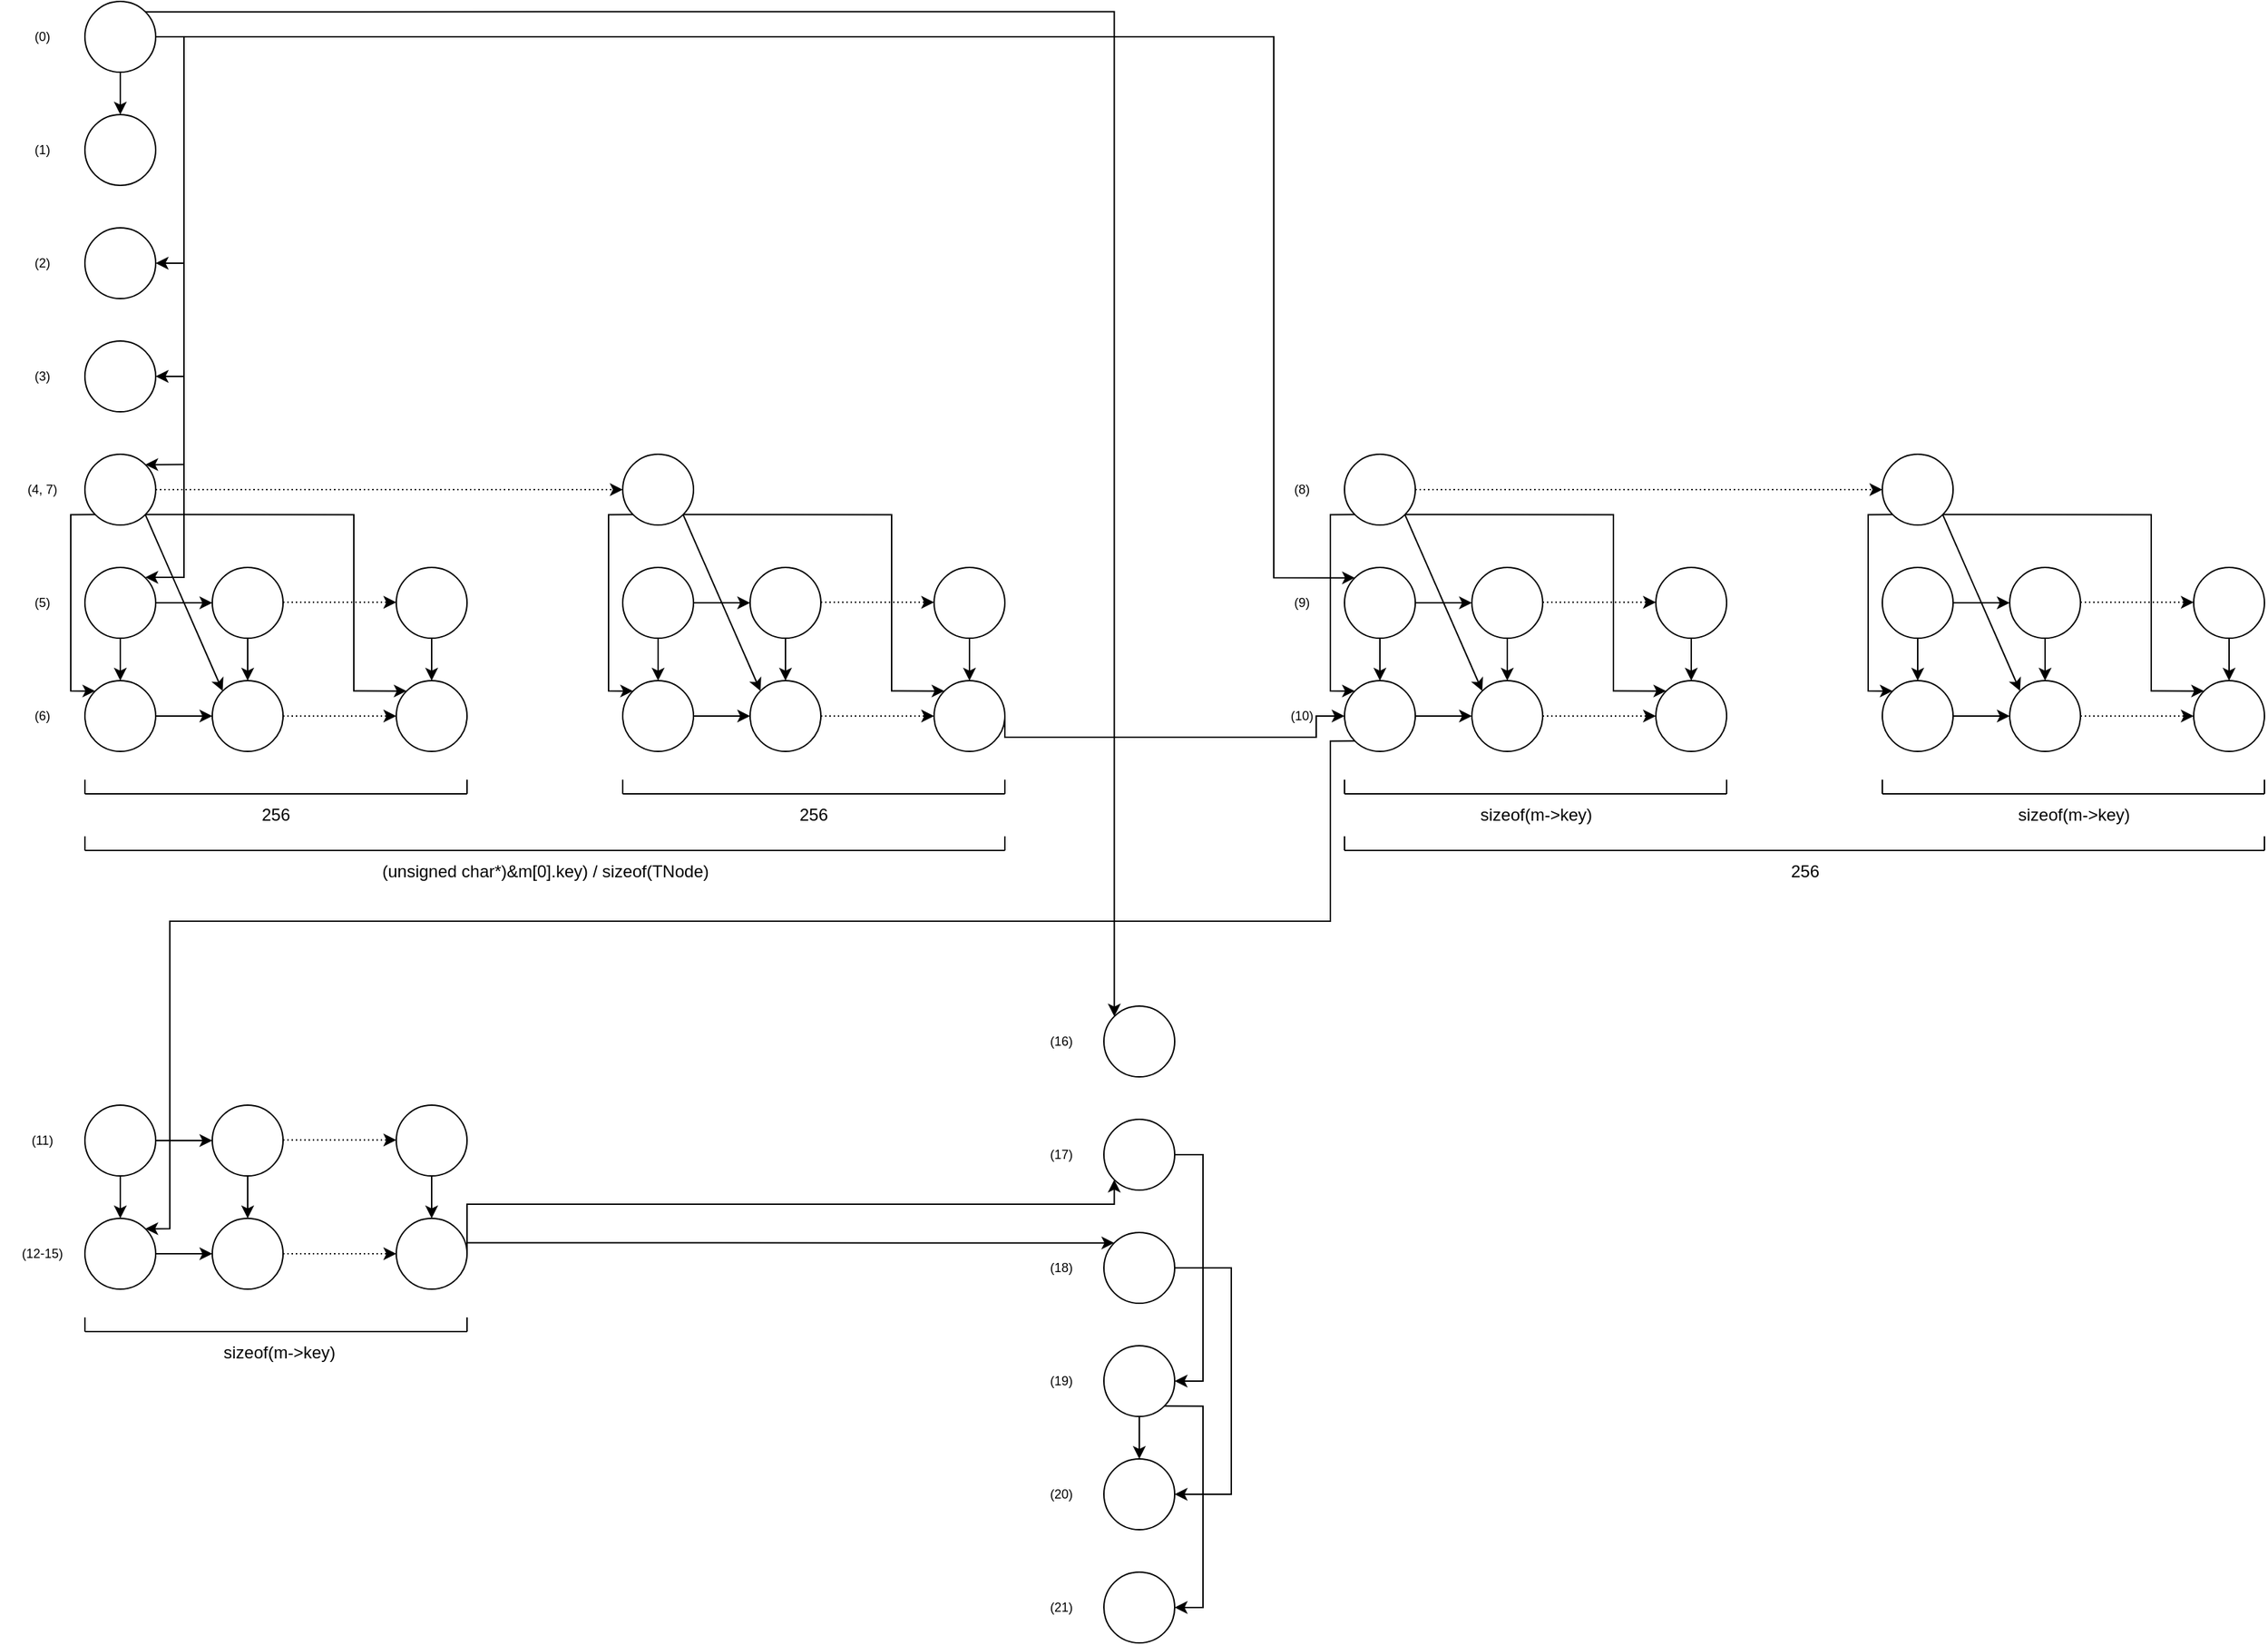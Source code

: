 <mxfile version="15.4.0" type="device"><diagram id="sURq20OMfc-YnosV0wpW" name="Page-1"><mxGraphModel dx="2805" dy="1223" grid="1" gridSize="10" guides="1" tooltips="1" connect="1" arrows="1" fold="1" page="1" pageScale="1" pageWidth="850" pageHeight="1100" math="0" shadow="0"><root><mxCell id="0"/><mxCell id="1" parent="0"/><mxCell id="gn05vBTfC9iLrm8tWsvV-15" value="" style="ellipse;whiteSpace=wrap;html=1;aspect=fixed;" parent="1" vertex="1"><mxGeometry x="-70" y="520" width="50" height="50" as="geometry"/></mxCell><mxCell id="TVw897Wef1c1NhlZAb9E-33" value="" style="ellipse;whiteSpace=wrap;html=1;aspect=fixed;" parent="1" vertex="1"><mxGeometry x="-70" y="600" width="50" height="50" as="geometry"/></mxCell><mxCell id="TVw897Wef1c1NhlZAb9E-34" value="" style="ellipse;whiteSpace=wrap;html=1;aspect=fixed;" parent="1" vertex="1"><mxGeometry x="-70" y="680" width="50" height="50" as="geometry"/></mxCell><mxCell id="fpMqnYqf18iJk4uBRD0P-23" style="edgeStyle=orthogonalEdgeStyle;rounded=0;orthogonalLoop=1;jettySize=auto;html=1;exitX=0;exitY=1;exitDx=0;exitDy=0;entryX=0;entryY=0;entryDx=0;entryDy=0;" edge="1" parent="1" source="TVw897Wef1c1NhlZAb9E-35" target="TVw897Wef1c1NhlZAb9E-44"><mxGeometry relative="1" as="geometry"><Array as="points"><mxPoint x="-80" y="803"/><mxPoint x="-80" y="927"/></Array></mxGeometry></mxCell><mxCell id="fpMqnYqf18iJk4uBRD0P-24" style="rounded=0;orthogonalLoop=1;jettySize=auto;html=1;exitX=1;exitY=1;exitDx=0;exitDy=0;entryX=0;entryY=0;entryDx=0;entryDy=0;" edge="1" parent="1" source="TVw897Wef1c1NhlZAb9E-35" target="fpMqnYqf18iJk4uBRD0P-11"><mxGeometry relative="1" as="geometry"/></mxCell><mxCell id="fpMqnYqf18iJk4uBRD0P-25" style="edgeStyle=orthogonalEdgeStyle;rounded=0;orthogonalLoop=1;jettySize=auto;html=1;exitX=1;exitY=1;exitDx=0;exitDy=0;entryX=0;entryY=0;entryDx=0;entryDy=0;" edge="1" parent="1" source="TVw897Wef1c1NhlZAb9E-35" target="fpMqnYqf18iJk4uBRD0P-13"><mxGeometry relative="1" as="geometry"><Array as="points"><mxPoint x="120" y="803"/><mxPoint x="120" y="927"/></Array></mxGeometry></mxCell><mxCell id="fpMqnYqf18iJk4uBRD0P-46" style="edgeStyle=orthogonalEdgeStyle;rounded=0;orthogonalLoop=1;jettySize=auto;html=1;exitX=1;exitY=0.5;exitDx=0;exitDy=0;entryX=0;entryY=0.5;entryDx=0;entryDy=0;dashed=1;dashPattern=1 2;strokeColor=default;" edge="1" parent="1" source="TVw897Wef1c1NhlZAb9E-35" target="fpMqnYqf18iJk4uBRD0P-29"><mxGeometry relative="1" as="geometry"/></mxCell><mxCell id="TVw897Wef1c1NhlZAb9E-35" value="" style="ellipse;whiteSpace=wrap;html=1;aspect=fixed;" parent="1" vertex="1"><mxGeometry x="-70" y="760" width="50" height="50" as="geometry"/></mxCell><mxCell id="fpMqnYqf18iJk4uBRD0P-14" style="edgeStyle=orthogonalEdgeStyle;rounded=0;orthogonalLoop=1;jettySize=auto;html=1;exitX=0.5;exitY=1;exitDx=0;exitDy=0;entryX=0.5;entryY=0;entryDx=0;entryDy=0;" edge="1" parent="1" source="TVw897Wef1c1NhlZAb9E-42" target="TVw897Wef1c1NhlZAb9E-44"><mxGeometry relative="1" as="geometry"/></mxCell><mxCell id="fpMqnYqf18iJk4uBRD0P-15" style="edgeStyle=orthogonalEdgeStyle;rounded=0;orthogonalLoop=1;jettySize=auto;html=1;exitX=1;exitY=0.5;exitDx=0;exitDy=0;entryX=0;entryY=0.5;entryDx=0;entryDy=0;" edge="1" parent="1" source="TVw897Wef1c1NhlZAb9E-42" target="fpMqnYqf18iJk4uBRD0P-10"><mxGeometry relative="1" as="geometry"/></mxCell><mxCell id="TVw897Wef1c1NhlZAb9E-42" value="" style="ellipse;whiteSpace=wrap;html=1;aspect=fixed;" parent="1" vertex="1"><mxGeometry x="-70" y="840" width="50" height="50" as="geometry"/></mxCell><mxCell id="fpMqnYqf18iJk4uBRD0P-17" style="edgeStyle=orthogonalEdgeStyle;rounded=0;orthogonalLoop=1;jettySize=auto;html=1;exitX=1;exitY=0.5;exitDx=0;exitDy=0;entryX=0;entryY=0.5;entryDx=0;entryDy=0;" edge="1" parent="1" source="TVw897Wef1c1NhlZAb9E-44" target="fpMqnYqf18iJk4uBRD0P-11"><mxGeometry relative="1" as="geometry"/></mxCell><mxCell id="TVw897Wef1c1NhlZAb9E-44" value="" style="ellipse;whiteSpace=wrap;html=1;aspect=fixed;" parent="1" vertex="1"><mxGeometry x="-70" y="920" width="50" height="50" as="geometry"/></mxCell><mxCell id="TVw897Wef1c1NhlZAb9E-98" value="(1)" style="text;html=1;strokeColor=none;fillColor=none;align=center;verticalAlign=middle;whiteSpace=wrap;rounded=0;fontSize=9;" parent="1" vertex="1"><mxGeometry x="-130" y="530" width="60" height="30" as="geometry"/></mxCell><mxCell id="TVw897Wef1c1NhlZAb9E-99" value="(2)" style="text;html=1;strokeColor=none;fillColor=none;align=center;verticalAlign=middle;whiteSpace=wrap;rounded=0;fontSize=9;" parent="1" vertex="1"><mxGeometry x="-130" y="610" width="60" height="30" as="geometry"/></mxCell><mxCell id="TVw897Wef1c1NhlZAb9E-100" value="(3)" style="text;html=1;strokeColor=none;fillColor=none;align=center;verticalAlign=middle;whiteSpace=wrap;rounded=0;fontSize=9;" parent="1" vertex="1"><mxGeometry x="-130" y="690" width="60" height="30" as="geometry"/></mxCell><mxCell id="TVw897Wef1c1NhlZAb9E-101" value="(4, 7)" style="text;html=1;strokeColor=none;fillColor=none;align=center;verticalAlign=middle;whiteSpace=wrap;rounded=0;fontSize=9;" parent="1" vertex="1"><mxGeometry x="-130" y="770" width="60" height="30" as="geometry"/></mxCell><mxCell id="TVw897Wef1c1NhlZAb9E-102" value="(5)" style="text;html=1;strokeColor=none;fillColor=none;align=center;verticalAlign=middle;whiteSpace=wrap;rounded=0;fontSize=9;" parent="1" vertex="1"><mxGeometry x="-130" y="850" width="60" height="30" as="geometry"/></mxCell><mxCell id="TVw897Wef1c1NhlZAb9E-103" value="(6)" style="text;html=1;strokeColor=none;fillColor=none;align=center;verticalAlign=middle;whiteSpace=wrap;rounded=0;fontSize=9;" parent="1" vertex="1"><mxGeometry x="-130" y="930" width="60" height="30" as="geometry"/></mxCell><mxCell id="fpMqnYqf18iJk4uBRD0P-4" style="edgeStyle=orthogonalEdgeStyle;rounded=0;orthogonalLoop=1;jettySize=auto;html=1;exitX=0.5;exitY=1;exitDx=0;exitDy=0;entryX=0.5;entryY=0;entryDx=0;entryDy=0;" edge="1" parent="1" source="fpMqnYqf18iJk4uBRD0P-2" target="gn05vBTfC9iLrm8tWsvV-15"><mxGeometry relative="1" as="geometry"/></mxCell><mxCell id="fpMqnYqf18iJk4uBRD0P-5" style="edgeStyle=orthogonalEdgeStyle;rounded=0;orthogonalLoop=1;jettySize=auto;html=1;exitX=1;exitY=0.5;exitDx=0;exitDy=0;entryX=1;entryY=0.5;entryDx=0;entryDy=0;" edge="1" parent="1" source="fpMqnYqf18iJk4uBRD0P-2" target="TVw897Wef1c1NhlZAb9E-33"><mxGeometry relative="1" as="geometry"/></mxCell><mxCell id="fpMqnYqf18iJk4uBRD0P-6" style="edgeStyle=orthogonalEdgeStyle;rounded=0;orthogonalLoop=1;jettySize=auto;html=1;exitX=1;exitY=0.5;exitDx=0;exitDy=0;entryX=1;entryY=0.5;entryDx=0;entryDy=0;" edge="1" parent="1" source="fpMqnYqf18iJk4uBRD0P-2" target="TVw897Wef1c1NhlZAb9E-34"><mxGeometry relative="1" as="geometry"/></mxCell><mxCell id="fpMqnYqf18iJk4uBRD0P-7" style="edgeStyle=orthogonalEdgeStyle;rounded=0;orthogonalLoop=1;jettySize=auto;html=1;exitX=1;exitY=0.5;exitDx=0;exitDy=0;entryX=1;entryY=0;entryDx=0;entryDy=0;" edge="1" parent="1" source="fpMqnYqf18iJk4uBRD0P-2" target="TVw897Wef1c1NhlZAb9E-35"><mxGeometry relative="1" as="geometry"><Array as="points"><mxPoint y="465"/><mxPoint y="767"/></Array></mxGeometry></mxCell><mxCell id="fpMqnYqf18iJk4uBRD0P-47" style="edgeStyle=orthogonalEdgeStyle;rounded=0;orthogonalLoop=1;jettySize=auto;html=1;exitX=1;exitY=0.5;exitDx=0;exitDy=0;entryX=1;entryY=0;entryDx=0;entryDy=0;" edge="1" parent="1" source="fpMqnYqf18iJk4uBRD0P-2" target="TVw897Wef1c1NhlZAb9E-42"><mxGeometry relative="1" as="geometry"><Array as="points"><mxPoint y="465"/><mxPoint y="847"/><mxPoint x="-27" y="847"/></Array></mxGeometry></mxCell><mxCell id="fpMqnYqf18iJk4uBRD0P-117" style="edgeStyle=orthogonalEdgeStyle;rounded=0;orthogonalLoop=1;jettySize=auto;html=1;exitX=1;exitY=0.5;exitDx=0;exitDy=0;strokeColor=default;entryX=0;entryY=0;entryDx=0;entryDy=0;" edge="1" parent="1" source="fpMqnYqf18iJk4uBRD0P-2" target="fpMqnYqf18iJk4uBRD0P-71"><mxGeometry relative="1" as="geometry"><mxPoint x="770" y="840" as="targetPoint"/><Array as="points"><mxPoint x="770" y="465"/><mxPoint x="770" y="847"/></Array></mxGeometry></mxCell><mxCell id="fpMqnYqf18iJk4uBRD0P-166" style="edgeStyle=orthogonalEdgeStyle;rounded=0;orthogonalLoop=1;jettySize=auto;html=1;exitX=0;exitY=0;exitDx=0;exitDy=0;entryX=0;entryY=0;entryDx=0;entryDy=0;strokeColor=default;" edge="1" parent="1" source="fpMqnYqf18iJk4uBRD0P-2" target="fpMqnYqf18iJk4uBRD0P-159"><mxGeometry relative="1" as="geometry"/></mxCell><mxCell id="fpMqnYqf18iJk4uBRD0P-2" value="" style="ellipse;whiteSpace=wrap;html=1;aspect=fixed;" vertex="1" parent="1"><mxGeometry x="-70" y="440" width="50" height="50" as="geometry"/></mxCell><mxCell id="fpMqnYqf18iJk4uBRD0P-3" value="(0)" style="text;html=1;strokeColor=none;fillColor=none;align=center;verticalAlign=middle;whiteSpace=wrap;rounded=0;fontSize=9;" vertex="1" parent="1"><mxGeometry x="-130" y="450" width="60" height="30" as="geometry"/></mxCell><mxCell id="fpMqnYqf18iJk4uBRD0P-9" value="" style="group" vertex="1" connectable="0" parent="1"><mxGeometry x="-70" y="990" width="270" height="10" as="geometry"/></mxCell><mxCell id="TVw897Wef1c1NhlZAb9E-82" value="" style="endArrow=none;html=1;rounded=0;fontSize=9;" parent="fpMqnYqf18iJk4uBRD0P-9" edge="1"><mxGeometry width="46.552" height="50" as="geometry"><mxPoint y="10" as="sourcePoint"/><mxPoint x="270" y="10" as="targetPoint"/></mxGeometry></mxCell><mxCell id="TVw897Wef1c1NhlZAb9E-84" value="" style="endArrow=none;html=1;rounded=0;fontSize=9;" parent="fpMqnYqf18iJk4uBRD0P-9" edge="1"><mxGeometry width="46.552" height="50" as="geometry"><mxPoint y="10" as="sourcePoint"/><mxPoint as="targetPoint"/></mxGeometry></mxCell><mxCell id="fpMqnYqf18iJk4uBRD0P-8" value="" style="endArrow=none;html=1;rounded=0;fontSize=9;" edge="1" parent="fpMqnYqf18iJk4uBRD0P-9"><mxGeometry x="270" width="46.552" height="50" as="geometry"><mxPoint x="270" y="10" as="sourcePoint"/><mxPoint x="270" as="targetPoint"/></mxGeometry></mxCell><mxCell id="fpMqnYqf18iJk4uBRD0P-16" style="edgeStyle=orthogonalEdgeStyle;rounded=0;orthogonalLoop=1;jettySize=auto;html=1;exitX=0.5;exitY=1;exitDx=0;exitDy=0;entryX=0.5;entryY=0;entryDx=0;entryDy=0;" edge="1" parent="1" source="fpMqnYqf18iJk4uBRD0P-10" target="fpMqnYqf18iJk4uBRD0P-11"><mxGeometry relative="1" as="geometry"/></mxCell><mxCell id="fpMqnYqf18iJk4uBRD0P-10" value="" style="ellipse;whiteSpace=wrap;html=1;aspect=fixed;" vertex="1" parent="1"><mxGeometry x="20" y="840" width="50" height="50" as="geometry"/></mxCell><mxCell id="fpMqnYqf18iJk4uBRD0P-18" style="edgeStyle=orthogonalEdgeStyle;rounded=0;orthogonalLoop=1;jettySize=auto;html=1;exitX=1;exitY=0.5;exitDx=0;exitDy=0;entryX=0;entryY=0.5;entryDx=0;entryDy=0;dashed=1;dashPattern=1 2;" edge="1" parent="1" source="fpMqnYqf18iJk4uBRD0P-11" target="fpMqnYqf18iJk4uBRD0P-13"><mxGeometry relative="1" as="geometry"><mxPoint x="130" y="945" as="targetPoint"/></mxGeometry></mxCell><mxCell id="fpMqnYqf18iJk4uBRD0P-11" value="" style="ellipse;whiteSpace=wrap;html=1;aspect=fixed;" vertex="1" parent="1"><mxGeometry x="20" y="920" width="50" height="50" as="geometry"/></mxCell><mxCell id="fpMqnYqf18iJk4uBRD0P-22" style="edgeStyle=orthogonalEdgeStyle;rounded=0;orthogonalLoop=1;jettySize=auto;html=1;exitX=0.5;exitY=1;exitDx=0;exitDy=0;entryX=0.5;entryY=0;entryDx=0;entryDy=0;" edge="1" parent="1" source="fpMqnYqf18iJk4uBRD0P-12" target="fpMqnYqf18iJk4uBRD0P-13"><mxGeometry relative="1" as="geometry"/></mxCell><mxCell id="fpMqnYqf18iJk4uBRD0P-12" value="" style="ellipse;whiteSpace=wrap;html=1;aspect=fixed;" vertex="1" parent="1"><mxGeometry x="150" y="840" width="50" height="50" as="geometry"/></mxCell><mxCell id="fpMqnYqf18iJk4uBRD0P-13" value="" style="ellipse;whiteSpace=wrap;html=1;aspect=fixed;" vertex="1" parent="1"><mxGeometry x="150" y="920" width="50" height="50" as="geometry"/></mxCell><mxCell id="fpMqnYqf18iJk4uBRD0P-21" style="edgeStyle=orthogonalEdgeStyle;rounded=0;orthogonalLoop=1;jettySize=auto;html=1;exitX=1;exitY=0.5;exitDx=0;exitDy=0;entryX=0;entryY=0.5;entryDx=0;entryDy=0;dashed=1;dashPattern=1 2;" edge="1" parent="1"><mxGeometry relative="1" as="geometry"><mxPoint x="150" y="864.66" as="targetPoint"/><mxPoint x="70" y="864.66" as="sourcePoint"/></mxGeometry></mxCell><mxCell id="fpMqnYqf18iJk4uBRD0P-26" style="edgeStyle=orthogonalEdgeStyle;rounded=0;orthogonalLoop=1;jettySize=auto;html=1;exitX=0;exitY=1;exitDx=0;exitDy=0;entryX=0;entryY=0;entryDx=0;entryDy=0;" edge="1" parent="1" source="fpMqnYqf18iJk4uBRD0P-29" target="fpMqnYqf18iJk4uBRD0P-34"><mxGeometry relative="1" as="geometry"><Array as="points"><mxPoint x="300" y="803"/><mxPoint x="300" y="927"/></Array></mxGeometry></mxCell><mxCell id="fpMqnYqf18iJk4uBRD0P-27" style="rounded=0;orthogonalLoop=1;jettySize=auto;html=1;exitX=1;exitY=1;exitDx=0;exitDy=0;entryX=0;entryY=0;entryDx=0;entryDy=0;" edge="1" parent="1" source="fpMqnYqf18iJk4uBRD0P-29" target="fpMqnYqf18iJk4uBRD0P-41"><mxGeometry relative="1" as="geometry"/></mxCell><mxCell id="fpMqnYqf18iJk4uBRD0P-28" style="edgeStyle=orthogonalEdgeStyle;rounded=0;orthogonalLoop=1;jettySize=auto;html=1;exitX=1;exitY=1;exitDx=0;exitDy=0;entryX=0;entryY=0;entryDx=0;entryDy=0;" edge="1" parent="1" source="fpMqnYqf18iJk4uBRD0P-29" target="fpMqnYqf18iJk4uBRD0P-44"><mxGeometry relative="1" as="geometry"><Array as="points"><mxPoint x="500" y="803"/><mxPoint x="500" y="927"/></Array></mxGeometry></mxCell><mxCell id="fpMqnYqf18iJk4uBRD0P-29" value="" style="ellipse;whiteSpace=wrap;html=1;aspect=fixed;" vertex="1" parent="1"><mxGeometry x="310" y="760" width="50" height="50" as="geometry"/></mxCell><mxCell id="fpMqnYqf18iJk4uBRD0P-30" style="edgeStyle=orthogonalEdgeStyle;rounded=0;orthogonalLoop=1;jettySize=auto;html=1;exitX=0.5;exitY=1;exitDx=0;exitDy=0;entryX=0.5;entryY=0;entryDx=0;entryDy=0;" edge="1" parent="1" source="fpMqnYqf18iJk4uBRD0P-32" target="fpMqnYqf18iJk4uBRD0P-34"><mxGeometry relative="1" as="geometry"/></mxCell><mxCell id="fpMqnYqf18iJk4uBRD0P-31" style="edgeStyle=orthogonalEdgeStyle;rounded=0;orthogonalLoop=1;jettySize=auto;html=1;exitX=1;exitY=0.5;exitDx=0;exitDy=0;entryX=0;entryY=0.5;entryDx=0;entryDy=0;" edge="1" parent="1" source="fpMqnYqf18iJk4uBRD0P-32" target="fpMqnYqf18iJk4uBRD0P-39"><mxGeometry relative="1" as="geometry"/></mxCell><mxCell id="fpMqnYqf18iJk4uBRD0P-32" value="" style="ellipse;whiteSpace=wrap;html=1;aspect=fixed;" vertex="1" parent="1"><mxGeometry x="310" y="840" width="50" height="50" as="geometry"/></mxCell><mxCell id="fpMqnYqf18iJk4uBRD0P-33" style="edgeStyle=orthogonalEdgeStyle;rounded=0;orthogonalLoop=1;jettySize=auto;html=1;exitX=1;exitY=0.5;exitDx=0;exitDy=0;entryX=0;entryY=0.5;entryDx=0;entryDy=0;" edge="1" parent="1" source="fpMqnYqf18iJk4uBRD0P-34" target="fpMqnYqf18iJk4uBRD0P-41"><mxGeometry relative="1" as="geometry"/></mxCell><mxCell id="fpMqnYqf18iJk4uBRD0P-34" value="" style="ellipse;whiteSpace=wrap;html=1;aspect=fixed;" vertex="1" parent="1"><mxGeometry x="310" y="920" width="50" height="50" as="geometry"/></mxCell><mxCell id="fpMqnYqf18iJk4uBRD0P-38" style="edgeStyle=orthogonalEdgeStyle;rounded=0;orthogonalLoop=1;jettySize=auto;html=1;exitX=0.5;exitY=1;exitDx=0;exitDy=0;entryX=0.5;entryY=0;entryDx=0;entryDy=0;" edge="1" parent="1" source="fpMqnYqf18iJk4uBRD0P-39" target="fpMqnYqf18iJk4uBRD0P-41"><mxGeometry relative="1" as="geometry"/></mxCell><mxCell id="fpMqnYqf18iJk4uBRD0P-39" value="" style="ellipse;whiteSpace=wrap;html=1;aspect=fixed;" vertex="1" parent="1"><mxGeometry x="400" y="840" width="50" height="50" as="geometry"/></mxCell><mxCell id="fpMqnYqf18iJk4uBRD0P-40" style="edgeStyle=orthogonalEdgeStyle;rounded=0;orthogonalLoop=1;jettySize=auto;html=1;exitX=1;exitY=0.5;exitDx=0;exitDy=0;entryX=0;entryY=0.5;entryDx=0;entryDy=0;dashed=1;dashPattern=1 2;" edge="1" parent="1" source="fpMqnYqf18iJk4uBRD0P-41" target="fpMqnYqf18iJk4uBRD0P-44"><mxGeometry relative="1" as="geometry"><mxPoint x="510" y="945" as="targetPoint"/></mxGeometry></mxCell><mxCell id="fpMqnYqf18iJk4uBRD0P-41" value="" style="ellipse;whiteSpace=wrap;html=1;aspect=fixed;" vertex="1" parent="1"><mxGeometry x="400" y="920" width="50" height="50" as="geometry"/></mxCell><mxCell id="fpMqnYqf18iJk4uBRD0P-42" style="edgeStyle=orthogonalEdgeStyle;rounded=0;orthogonalLoop=1;jettySize=auto;html=1;exitX=0.5;exitY=1;exitDx=0;exitDy=0;entryX=0.5;entryY=0;entryDx=0;entryDy=0;" edge="1" parent="1" source="fpMqnYqf18iJk4uBRD0P-43" target="fpMqnYqf18iJk4uBRD0P-44"><mxGeometry relative="1" as="geometry"/></mxCell><mxCell id="fpMqnYqf18iJk4uBRD0P-43" value="" style="ellipse;whiteSpace=wrap;html=1;aspect=fixed;" vertex="1" parent="1"><mxGeometry x="530" y="840" width="50" height="50" as="geometry"/></mxCell><mxCell id="fpMqnYqf18iJk4uBRD0P-161" style="edgeStyle=orthogonalEdgeStyle;rounded=0;orthogonalLoop=1;jettySize=auto;html=1;exitX=1;exitY=0.5;exitDx=0;exitDy=0;strokeColor=default;entryX=0;entryY=0.5;entryDx=0;entryDy=0;" edge="1" parent="1" source="fpMqnYqf18iJk4uBRD0P-44" target="fpMqnYqf18iJk4uBRD0P-73"><mxGeometry relative="1" as="geometry"><mxPoint x="790" y="1020" as="targetPoint"/><Array as="points"><mxPoint x="580" y="960"/><mxPoint x="800" y="960"/><mxPoint x="800" y="945"/></Array></mxGeometry></mxCell><mxCell id="fpMqnYqf18iJk4uBRD0P-44" value="" style="ellipse;whiteSpace=wrap;html=1;aspect=fixed;" vertex="1" parent="1"><mxGeometry x="530" y="920" width="50" height="50" as="geometry"/></mxCell><mxCell id="fpMqnYqf18iJk4uBRD0P-45" style="edgeStyle=orthogonalEdgeStyle;rounded=0;orthogonalLoop=1;jettySize=auto;html=1;exitX=1;exitY=0.5;exitDx=0;exitDy=0;entryX=0;entryY=0.5;entryDx=0;entryDy=0;dashed=1;dashPattern=1 2;" edge="1" parent="1"><mxGeometry relative="1" as="geometry"><mxPoint x="530" y="864.66" as="targetPoint"/><mxPoint x="450" y="864.66" as="sourcePoint"/></mxGeometry></mxCell><mxCell id="fpMqnYqf18iJk4uBRD0P-48" value="256" style="text;html=1;strokeColor=none;fillColor=none;align=center;verticalAlign=middle;whiteSpace=wrap;rounded=0;" vertex="1" parent="1"><mxGeometry x="35" y="1000" width="60" height="30" as="geometry"/></mxCell><mxCell id="fpMqnYqf18iJk4uBRD0P-49" value="" style="group" vertex="1" connectable="0" parent="1"><mxGeometry x="310" y="990" width="270" height="10" as="geometry"/></mxCell><mxCell id="fpMqnYqf18iJk4uBRD0P-50" value="" style="endArrow=none;html=1;rounded=0;fontSize=9;" edge="1" parent="fpMqnYqf18iJk4uBRD0P-49"><mxGeometry width="46.552" height="50" as="geometry"><mxPoint y="10" as="sourcePoint"/><mxPoint x="270" y="10" as="targetPoint"/></mxGeometry></mxCell><mxCell id="fpMqnYqf18iJk4uBRD0P-51" value="" style="endArrow=none;html=1;rounded=0;fontSize=9;" edge="1" parent="fpMqnYqf18iJk4uBRD0P-49"><mxGeometry width="46.552" height="50" as="geometry"><mxPoint y="10" as="sourcePoint"/><mxPoint as="targetPoint"/></mxGeometry></mxCell><mxCell id="fpMqnYqf18iJk4uBRD0P-52" value="" style="endArrow=none;html=1;rounded=0;fontSize=9;" edge="1" parent="fpMqnYqf18iJk4uBRD0P-49"><mxGeometry x="270" width="46.552" height="50" as="geometry"><mxPoint x="270" y="10" as="sourcePoint"/><mxPoint x="270" as="targetPoint"/></mxGeometry></mxCell><mxCell id="fpMqnYqf18iJk4uBRD0P-53" value="256" style="text;html=1;strokeColor=none;fillColor=none;align=center;verticalAlign=middle;whiteSpace=wrap;rounded=0;" vertex="1" parent="1"><mxGeometry x="415" y="1000" width="60" height="30" as="geometry"/></mxCell><mxCell id="fpMqnYqf18iJk4uBRD0P-59" value="" style="group" vertex="1" connectable="0" parent="1"><mxGeometry x="-70" y="1030" width="650" height="10" as="geometry"/></mxCell><mxCell id="fpMqnYqf18iJk4uBRD0P-60" value="" style="endArrow=none;html=1;rounded=0;fontSize=9;" edge="1" parent="fpMqnYqf18iJk4uBRD0P-59"><mxGeometry width="112.069" height="50" as="geometry"><mxPoint y="10" as="sourcePoint"/><mxPoint x="650" y="10" as="targetPoint"/></mxGeometry></mxCell><mxCell id="fpMqnYqf18iJk4uBRD0P-61" value="" style="endArrow=none;html=1;rounded=0;fontSize=9;" edge="1" parent="fpMqnYqf18iJk4uBRD0P-59"><mxGeometry width="112.069" height="50" as="geometry"><mxPoint y="10" as="sourcePoint"/><mxPoint as="targetPoint"/></mxGeometry></mxCell><mxCell id="fpMqnYqf18iJk4uBRD0P-62" value="" style="endArrow=none;html=1;rounded=0;fontSize=9;" edge="1" parent="fpMqnYqf18iJk4uBRD0P-59"><mxGeometry x="650" width="112.069" height="50" as="geometry"><mxPoint x="650" y="10" as="sourcePoint"/><mxPoint x="650" as="targetPoint"/></mxGeometry></mxCell><mxCell id="fpMqnYqf18iJk4uBRD0P-63" value="(unsigned char*)&amp;amp;m[0].key) / sizeof(TNode)" style="text;html=1;strokeColor=none;fillColor=none;align=center;verticalAlign=middle;whiteSpace=wrap;rounded=0;" vertex="1" parent="1"><mxGeometry x="92.5" y="1040" width="325" height="30" as="geometry"/></mxCell><mxCell id="fpMqnYqf18iJk4uBRD0P-64" style="edgeStyle=orthogonalEdgeStyle;rounded=0;orthogonalLoop=1;jettySize=auto;html=1;exitX=0;exitY=1;exitDx=0;exitDy=0;entryX=0;entryY=0;entryDx=0;entryDy=0;" edge="1" parent="1" source="fpMqnYqf18iJk4uBRD0P-68" target="fpMqnYqf18iJk4uBRD0P-73"><mxGeometry relative="1" as="geometry"><Array as="points"><mxPoint x="810" y="803"/><mxPoint x="810" y="927"/></Array></mxGeometry></mxCell><mxCell id="fpMqnYqf18iJk4uBRD0P-65" style="rounded=0;orthogonalLoop=1;jettySize=auto;html=1;exitX=1;exitY=1;exitDx=0;exitDy=0;entryX=0;entryY=0;entryDx=0;entryDy=0;" edge="1" parent="1" source="fpMqnYqf18iJk4uBRD0P-68" target="fpMqnYqf18iJk4uBRD0P-84"><mxGeometry relative="1" as="geometry"/></mxCell><mxCell id="fpMqnYqf18iJk4uBRD0P-66" style="edgeStyle=orthogonalEdgeStyle;rounded=0;orthogonalLoop=1;jettySize=auto;html=1;exitX=1;exitY=1;exitDx=0;exitDy=0;entryX=0;entryY=0;entryDx=0;entryDy=0;" edge="1" parent="1" source="fpMqnYqf18iJk4uBRD0P-68" target="fpMqnYqf18iJk4uBRD0P-87"><mxGeometry relative="1" as="geometry"><Array as="points"><mxPoint x="1010" y="803"/><mxPoint x="1010" y="927"/></Array></mxGeometry></mxCell><mxCell id="fpMqnYqf18iJk4uBRD0P-67" style="edgeStyle=orthogonalEdgeStyle;rounded=0;orthogonalLoop=1;jettySize=auto;html=1;exitX=1;exitY=0.5;exitDx=0;exitDy=0;entryX=0;entryY=0.5;entryDx=0;entryDy=0;dashed=1;dashPattern=1 2;strokeColor=default;" edge="1" parent="1" source="fpMqnYqf18iJk4uBRD0P-68" target="fpMqnYqf18iJk4uBRD0P-92"><mxGeometry relative="1" as="geometry"/></mxCell><mxCell id="fpMqnYqf18iJk4uBRD0P-68" value="" style="ellipse;whiteSpace=wrap;html=1;aspect=fixed;" vertex="1" parent="1"><mxGeometry x="820" y="760" width="50" height="50" as="geometry"/></mxCell><mxCell id="fpMqnYqf18iJk4uBRD0P-69" style="edgeStyle=orthogonalEdgeStyle;rounded=0;orthogonalLoop=1;jettySize=auto;html=1;exitX=0.5;exitY=1;exitDx=0;exitDy=0;entryX=0.5;entryY=0;entryDx=0;entryDy=0;" edge="1" parent="1" source="fpMqnYqf18iJk4uBRD0P-71" target="fpMqnYqf18iJk4uBRD0P-73"><mxGeometry relative="1" as="geometry"/></mxCell><mxCell id="fpMqnYqf18iJk4uBRD0P-70" style="edgeStyle=orthogonalEdgeStyle;rounded=0;orthogonalLoop=1;jettySize=auto;html=1;exitX=1;exitY=0.5;exitDx=0;exitDy=0;entryX=0;entryY=0.5;entryDx=0;entryDy=0;" edge="1" parent="1" source="fpMqnYqf18iJk4uBRD0P-71" target="fpMqnYqf18iJk4uBRD0P-82"><mxGeometry relative="1" as="geometry"/></mxCell><mxCell id="fpMqnYqf18iJk4uBRD0P-71" value="" style="ellipse;whiteSpace=wrap;html=1;aspect=fixed;" vertex="1" parent="1"><mxGeometry x="820" y="840" width="50" height="50" as="geometry"/></mxCell><mxCell id="fpMqnYqf18iJk4uBRD0P-72" style="edgeStyle=orthogonalEdgeStyle;rounded=0;orthogonalLoop=1;jettySize=auto;html=1;exitX=1;exitY=0.5;exitDx=0;exitDy=0;entryX=0;entryY=0.5;entryDx=0;entryDy=0;" edge="1" parent="1" source="fpMqnYqf18iJk4uBRD0P-73" target="fpMqnYqf18iJk4uBRD0P-84"><mxGeometry relative="1" as="geometry"/></mxCell><mxCell id="fpMqnYqf18iJk4uBRD0P-163" style="rounded=0;orthogonalLoop=1;jettySize=auto;html=1;exitX=0;exitY=1;exitDx=0;exitDy=0;strokeColor=default;entryX=1;entryY=0;entryDx=0;entryDy=0;edgeStyle=orthogonalEdgeStyle;" edge="1" parent="1" source="fpMqnYqf18iJk4uBRD0P-73" target="fpMqnYqf18iJk4uBRD0P-126"><mxGeometry relative="1" as="geometry"><mxPoint x="740" y="1020" as="targetPoint"/><Array as="points"><mxPoint x="810" y="963"/><mxPoint x="810" y="1090"/><mxPoint x="-10" y="1090"/><mxPoint x="-10" y="1307"/></Array></mxGeometry></mxCell><mxCell id="fpMqnYqf18iJk4uBRD0P-73" value="" style="ellipse;whiteSpace=wrap;html=1;aspect=fixed;" vertex="1" parent="1"><mxGeometry x="820" y="920" width="50" height="50" as="geometry"/></mxCell><mxCell id="fpMqnYqf18iJk4uBRD0P-74" value="(8)" style="text;html=1;strokeColor=none;fillColor=none;align=center;verticalAlign=middle;whiteSpace=wrap;rounded=0;fontSize=9;" vertex="1" parent="1"><mxGeometry x="760" y="770" width="60" height="30" as="geometry"/></mxCell><mxCell id="fpMqnYqf18iJk4uBRD0P-75" value="(9)" style="text;html=1;strokeColor=none;fillColor=none;align=center;verticalAlign=middle;whiteSpace=wrap;rounded=0;fontSize=9;" vertex="1" parent="1"><mxGeometry x="760" y="850" width="60" height="30" as="geometry"/></mxCell><mxCell id="fpMqnYqf18iJk4uBRD0P-76" value="(10)" style="text;html=1;strokeColor=none;fillColor=none;align=center;verticalAlign=middle;whiteSpace=wrap;rounded=0;fontSize=9;" vertex="1" parent="1"><mxGeometry x="760" y="930" width="60" height="30" as="geometry"/></mxCell><mxCell id="fpMqnYqf18iJk4uBRD0P-77" value="" style="group" vertex="1" connectable="0" parent="1"><mxGeometry x="820" y="990" width="270" height="10" as="geometry"/></mxCell><mxCell id="fpMqnYqf18iJk4uBRD0P-78" value="" style="endArrow=none;html=1;rounded=0;fontSize=9;" edge="1" parent="fpMqnYqf18iJk4uBRD0P-77"><mxGeometry width="46.552" height="50" as="geometry"><mxPoint y="10" as="sourcePoint"/><mxPoint x="270" y="10" as="targetPoint"/></mxGeometry></mxCell><mxCell id="fpMqnYqf18iJk4uBRD0P-79" value="" style="endArrow=none;html=1;rounded=0;fontSize=9;" edge="1" parent="fpMqnYqf18iJk4uBRD0P-77"><mxGeometry width="46.552" height="50" as="geometry"><mxPoint y="10" as="sourcePoint"/><mxPoint as="targetPoint"/></mxGeometry></mxCell><mxCell id="fpMqnYqf18iJk4uBRD0P-80" value="" style="endArrow=none;html=1;rounded=0;fontSize=9;" edge="1" parent="fpMqnYqf18iJk4uBRD0P-77"><mxGeometry x="270" width="46.552" height="50" as="geometry"><mxPoint x="270" y="10" as="sourcePoint"/><mxPoint x="270" as="targetPoint"/></mxGeometry></mxCell><mxCell id="fpMqnYqf18iJk4uBRD0P-81" style="edgeStyle=orthogonalEdgeStyle;rounded=0;orthogonalLoop=1;jettySize=auto;html=1;exitX=0.5;exitY=1;exitDx=0;exitDy=0;entryX=0.5;entryY=0;entryDx=0;entryDy=0;" edge="1" parent="1" source="fpMqnYqf18iJk4uBRD0P-82" target="fpMqnYqf18iJk4uBRD0P-84"><mxGeometry relative="1" as="geometry"/></mxCell><mxCell id="fpMqnYqf18iJk4uBRD0P-82" value="" style="ellipse;whiteSpace=wrap;html=1;aspect=fixed;" vertex="1" parent="1"><mxGeometry x="910" y="840" width="50" height="50" as="geometry"/></mxCell><mxCell id="fpMqnYqf18iJk4uBRD0P-83" style="edgeStyle=orthogonalEdgeStyle;rounded=0;orthogonalLoop=1;jettySize=auto;html=1;exitX=1;exitY=0.5;exitDx=0;exitDy=0;entryX=0;entryY=0.5;entryDx=0;entryDy=0;dashed=1;dashPattern=1 2;" edge="1" parent="1" source="fpMqnYqf18iJk4uBRD0P-84" target="fpMqnYqf18iJk4uBRD0P-87"><mxGeometry relative="1" as="geometry"><mxPoint x="1020" y="945" as="targetPoint"/></mxGeometry></mxCell><mxCell id="fpMqnYqf18iJk4uBRD0P-84" value="" style="ellipse;whiteSpace=wrap;html=1;aspect=fixed;" vertex="1" parent="1"><mxGeometry x="910" y="920" width="50" height="50" as="geometry"/></mxCell><mxCell id="fpMqnYqf18iJk4uBRD0P-85" style="edgeStyle=orthogonalEdgeStyle;rounded=0;orthogonalLoop=1;jettySize=auto;html=1;exitX=0.5;exitY=1;exitDx=0;exitDy=0;entryX=0.5;entryY=0;entryDx=0;entryDy=0;" edge="1" parent="1" source="fpMqnYqf18iJk4uBRD0P-86" target="fpMqnYqf18iJk4uBRD0P-87"><mxGeometry relative="1" as="geometry"/></mxCell><mxCell id="fpMqnYqf18iJk4uBRD0P-86" value="" style="ellipse;whiteSpace=wrap;html=1;aspect=fixed;" vertex="1" parent="1"><mxGeometry x="1040" y="840" width="50" height="50" as="geometry"/></mxCell><mxCell id="fpMqnYqf18iJk4uBRD0P-87" value="" style="ellipse;whiteSpace=wrap;html=1;aspect=fixed;" vertex="1" parent="1"><mxGeometry x="1040" y="920" width="50" height="50" as="geometry"/></mxCell><mxCell id="fpMqnYqf18iJk4uBRD0P-88" style="edgeStyle=orthogonalEdgeStyle;rounded=0;orthogonalLoop=1;jettySize=auto;html=1;exitX=1;exitY=0.5;exitDx=0;exitDy=0;entryX=0;entryY=0.5;entryDx=0;entryDy=0;dashed=1;dashPattern=1 2;" edge="1" parent="1"><mxGeometry relative="1" as="geometry"><mxPoint x="1040" y="864.66" as="targetPoint"/><mxPoint x="960" y="864.66" as="sourcePoint"/></mxGeometry></mxCell><mxCell id="fpMqnYqf18iJk4uBRD0P-89" style="edgeStyle=orthogonalEdgeStyle;rounded=0;orthogonalLoop=1;jettySize=auto;html=1;exitX=0;exitY=1;exitDx=0;exitDy=0;entryX=0;entryY=0;entryDx=0;entryDy=0;" edge="1" parent="1" source="fpMqnYqf18iJk4uBRD0P-92" target="fpMqnYqf18iJk4uBRD0P-97"><mxGeometry relative="1" as="geometry"><Array as="points"><mxPoint x="1190" y="803"/><mxPoint x="1190" y="927"/></Array></mxGeometry></mxCell><mxCell id="fpMqnYqf18iJk4uBRD0P-90" style="rounded=0;orthogonalLoop=1;jettySize=auto;html=1;exitX=1;exitY=1;exitDx=0;exitDy=0;entryX=0;entryY=0;entryDx=0;entryDy=0;" edge="1" parent="1" source="fpMqnYqf18iJk4uBRD0P-92" target="fpMqnYqf18iJk4uBRD0P-101"><mxGeometry relative="1" as="geometry"/></mxCell><mxCell id="fpMqnYqf18iJk4uBRD0P-91" style="edgeStyle=orthogonalEdgeStyle;rounded=0;orthogonalLoop=1;jettySize=auto;html=1;exitX=1;exitY=1;exitDx=0;exitDy=0;entryX=0;entryY=0;entryDx=0;entryDy=0;" edge="1" parent="1" source="fpMqnYqf18iJk4uBRD0P-92" target="fpMqnYqf18iJk4uBRD0P-104"><mxGeometry relative="1" as="geometry"><Array as="points"><mxPoint x="1390" y="803"/><mxPoint x="1390" y="927"/></Array></mxGeometry></mxCell><mxCell id="fpMqnYqf18iJk4uBRD0P-92" value="" style="ellipse;whiteSpace=wrap;html=1;aspect=fixed;" vertex="1" parent="1"><mxGeometry x="1200" y="760" width="50" height="50" as="geometry"/></mxCell><mxCell id="fpMqnYqf18iJk4uBRD0P-93" style="edgeStyle=orthogonalEdgeStyle;rounded=0;orthogonalLoop=1;jettySize=auto;html=1;exitX=0.5;exitY=1;exitDx=0;exitDy=0;entryX=0.5;entryY=0;entryDx=0;entryDy=0;" edge="1" parent="1" source="fpMqnYqf18iJk4uBRD0P-95" target="fpMqnYqf18iJk4uBRD0P-97"><mxGeometry relative="1" as="geometry"/></mxCell><mxCell id="fpMqnYqf18iJk4uBRD0P-94" style="edgeStyle=orthogonalEdgeStyle;rounded=0;orthogonalLoop=1;jettySize=auto;html=1;exitX=1;exitY=0.5;exitDx=0;exitDy=0;entryX=0;entryY=0.5;entryDx=0;entryDy=0;" edge="1" parent="1" source="fpMqnYqf18iJk4uBRD0P-95" target="fpMqnYqf18iJk4uBRD0P-99"><mxGeometry relative="1" as="geometry"/></mxCell><mxCell id="fpMqnYqf18iJk4uBRD0P-95" value="" style="ellipse;whiteSpace=wrap;html=1;aspect=fixed;" vertex="1" parent="1"><mxGeometry x="1200" y="840" width="50" height="50" as="geometry"/></mxCell><mxCell id="fpMqnYqf18iJk4uBRD0P-96" style="edgeStyle=orthogonalEdgeStyle;rounded=0;orthogonalLoop=1;jettySize=auto;html=1;exitX=1;exitY=0.5;exitDx=0;exitDy=0;entryX=0;entryY=0.5;entryDx=0;entryDy=0;" edge="1" parent="1" source="fpMqnYqf18iJk4uBRD0P-97" target="fpMqnYqf18iJk4uBRD0P-101"><mxGeometry relative="1" as="geometry"/></mxCell><mxCell id="fpMqnYqf18iJk4uBRD0P-97" value="" style="ellipse;whiteSpace=wrap;html=1;aspect=fixed;" vertex="1" parent="1"><mxGeometry x="1200" y="920" width="50" height="50" as="geometry"/></mxCell><mxCell id="fpMqnYqf18iJk4uBRD0P-98" style="edgeStyle=orthogonalEdgeStyle;rounded=0;orthogonalLoop=1;jettySize=auto;html=1;exitX=0.5;exitY=1;exitDx=0;exitDy=0;entryX=0.5;entryY=0;entryDx=0;entryDy=0;" edge="1" parent="1" source="fpMqnYqf18iJk4uBRD0P-99" target="fpMqnYqf18iJk4uBRD0P-101"><mxGeometry relative="1" as="geometry"/></mxCell><mxCell id="fpMqnYqf18iJk4uBRD0P-99" value="" style="ellipse;whiteSpace=wrap;html=1;aspect=fixed;" vertex="1" parent="1"><mxGeometry x="1290" y="840" width="50" height="50" as="geometry"/></mxCell><mxCell id="fpMqnYqf18iJk4uBRD0P-100" style="edgeStyle=orthogonalEdgeStyle;rounded=0;orthogonalLoop=1;jettySize=auto;html=1;exitX=1;exitY=0.5;exitDx=0;exitDy=0;entryX=0;entryY=0.5;entryDx=0;entryDy=0;dashed=1;dashPattern=1 2;" edge="1" parent="1" source="fpMqnYqf18iJk4uBRD0P-101" target="fpMqnYqf18iJk4uBRD0P-104"><mxGeometry relative="1" as="geometry"><mxPoint x="1400" y="945" as="targetPoint"/></mxGeometry></mxCell><mxCell id="fpMqnYqf18iJk4uBRD0P-101" value="" style="ellipse;whiteSpace=wrap;html=1;aspect=fixed;" vertex="1" parent="1"><mxGeometry x="1290" y="920" width="50" height="50" as="geometry"/></mxCell><mxCell id="fpMqnYqf18iJk4uBRD0P-102" style="edgeStyle=orthogonalEdgeStyle;rounded=0;orthogonalLoop=1;jettySize=auto;html=1;exitX=0.5;exitY=1;exitDx=0;exitDy=0;entryX=0.5;entryY=0;entryDx=0;entryDy=0;" edge="1" parent="1" source="fpMqnYqf18iJk4uBRD0P-103" target="fpMqnYqf18iJk4uBRD0P-104"><mxGeometry relative="1" as="geometry"/></mxCell><mxCell id="fpMqnYqf18iJk4uBRD0P-103" value="" style="ellipse;whiteSpace=wrap;html=1;aspect=fixed;" vertex="1" parent="1"><mxGeometry x="1420" y="840" width="50" height="50" as="geometry"/></mxCell><mxCell id="fpMqnYqf18iJk4uBRD0P-104" value="" style="ellipse;whiteSpace=wrap;html=1;aspect=fixed;" vertex="1" parent="1"><mxGeometry x="1420" y="920" width="50" height="50" as="geometry"/></mxCell><mxCell id="fpMqnYqf18iJk4uBRD0P-105" style="edgeStyle=orthogonalEdgeStyle;rounded=0;orthogonalLoop=1;jettySize=auto;html=1;exitX=1;exitY=0.5;exitDx=0;exitDy=0;entryX=0;entryY=0.5;entryDx=0;entryDy=0;dashed=1;dashPattern=1 2;" edge="1" parent="1"><mxGeometry relative="1" as="geometry"><mxPoint x="1420" y="864.66" as="targetPoint"/><mxPoint x="1340" y="864.66" as="sourcePoint"/></mxGeometry></mxCell><mxCell id="fpMqnYqf18iJk4uBRD0P-106" value="sizeof(m-&amp;gt;key)" style="text;html=1;strokeColor=none;fillColor=none;align=center;verticalAlign=middle;whiteSpace=wrap;rounded=0;" vertex="1" parent="1"><mxGeometry x="907.5" y="1000" width="95" height="30" as="geometry"/></mxCell><mxCell id="fpMqnYqf18iJk4uBRD0P-107" value="" style="group" vertex="1" connectable="0" parent="1"><mxGeometry x="1200" y="990" width="270" height="10" as="geometry"/></mxCell><mxCell id="fpMqnYqf18iJk4uBRD0P-108" value="" style="endArrow=none;html=1;rounded=0;fontSize=9;" edge="1" parent="fpMqnYqf18iJk4uBRD0P-107"><mxGeometry width="46.552" height="50" as="geometry"><mxPoint y="10" as="sourcePoint"/><mxPoint x="270" y="10" as="targetPoint"/></mxGeometry></mxCell><mxCell id="fpMqnYqf18iJk4uBRD0P-109" value="" style="endArrow=none;html=1;rounded=0;fontSize=9;" edge="1" parent="fpMqnYqf18iJk4uBRD0P-107"><mxGeometry width="46.552" height="50" as="geometry"><mxPoint y="10" as="sourcePoint"/><mxPoint as="targetPoint"/></mxGeometry></mxCell><mxCell id="fpMqnYqf18iJk4uBRD0P-110" value="" style="endArrow=none;html=1;rounded=0;fontSize=9;" edge="1" parent="fpMqnYqf18iJk4uBRD0P-107"><mxGeometry x="270" width="46.552" height="50" as="geometry"><mxPoint x="270" y="10" as="sourcePoint"/><mxPoint x="270" as="targetPoint"/></mxGeometry></mxCell><mxCell id="fpMqnYqf18iJk4uBRD0P-111" value="sizeof(m-&amp;gt;key)" style="text;html=1;strokeColor=none;fillColor=none;align=center;verticalAlign=middle;whiteSpace=wrap;rounded=0;" vertex="1" parent="1"><mxGeometry x="1282.5" y="1000" width="105" height="30" as="geometry"/></mxCell><mxCell id="fpMqnYqf18iJk4uBRD0P-112" value="" style="group" vertex="1" connectable="0" parent="1"><mxGeometry x="820" y="1030" width="650" height="10" as="geometry"/></mxCell><mxCell id="fpMqnYqf18iJk4uBRD0P-113" value="" style="endArrow=none;html=1;rounded=0;fontSize=9;" edge="1" parent="fpMqnYqf18iJk4uBRD0P-112"><mxGeometry width="112.069" height="50" as="geometry"><mxPoint y="10" as="sourcePoint"/><mxPoint x="650" y="10" as="targetPoint"/></mxGeometry></mxCell><mxCell id="fpMqnYqf18iJk4uBRD0P-114" value="" style="endArrow=none;html=1;rounded=0;fontSize=9;" edge="1" parent="fpMqnYqf18iJk4uBRD0P-112"><mxGeometry width="112.069" height="50" as="geometry"><mxPoint y="10" as="sourcePoint"/><mxPoint as="targetPoint"/></mxGeometry></mxCell><mxCell id="fpMqnYqf18iJk4uBRD0P-115" value="" style="endArrow=none;html=1;rounded=0;fontSize=9;" edge="1" parent="fpMqnYqf18iJk4uBRD0P-112"><mxGeometry x="650" width="112.069" height="50" as="geometry"><mxPoint x="650" y="10" as="sourcePoint"/><mxPoint x="650" as="targetPoint"/></mxGeometry></mxCell><mxCell id="fpMqnYqf18iJk4uBRD0P-116" value="256" style="text;html=1;strokeColor=none;fillColor=none;align=center;verticalAlign=middle;whiteSpace=wrap;rounded=0;" vertex="1" parent="1"><mxGeometry x="982.5" y="1040" width="325" height="30" as="geometry"/></mxCell><mxCell id="fpMqnYqf18iJk4uBRD0P-122" style="edgeStyle=orthogonalEdgeStyle;rounded=0;orthogonalLoop=1;jettySize=auto;html=1;exitX=0.5;exitY=1;exitDx=0;exitDy=0;entryX=0.5;entryY=0;entryDx=0;entryDy=0;" edge="1" parent="1" source="fpMqnYqf18iJk4uBRD0P-124" target="fpMqnYqf18iJk4uBRD0P-126"><mxGeometry relative="1" as="geometry"/></mxCell><mxCell id="fpMqnYqf18iJk4uBRD0P-123" style="edgeStyle=orthogonalEdgeStyle;rounded=0;orthogonalLoop=1;jettySize=auto;html=1;exitX=1;exitY=0.5;exitDx=0;exitDy=0;entryX=0;entryY=0.5;entryDx=0;entryDy=0;" edge="1" parent="1" source="fpMqnYqf18iJk4uBRD0P-124" target="fpMqnYqf18iJk4uBRD0P-135"><mxGeometry relative="1" as="geometry"/></mxCell><mxCell id="fpMqnYqf18iJk4uBRD0P-124" value="" style="ellipse;whiteSpace=wrap;html=1;aspect=fixed;" vertex="1" parent="1"><mxGeometry x="-70" y="1220" width="50" height="50" as="geometry"/></mxCell><mxCell id="fpMqnYqf18iJk4uBRD0P-125" style="edgeStyle=orthogonalEdgeStyle;rounded=0;orthogonalLoop=1;jettySize=auto;html=1;exitX=1;exitY=0.5;exitDx=0;exitDy=0;entryX=0;entryY=0.5;entryDx=0;entryDy=0;" edge="1" parent="1" source="fpMqnYqf18iJk4uBRD0P-126" target="fpMqnYqf18iJk4uBRD0P-137"><mxGeometry relative="1" as="geometry"/></mxCell><mxCell id="fpMqnYqf18iJk4uBRD0P-126" value="" style="ellipse;whiteSpace=wrap;html=1;aspect=fixed;" vertex="1" parent="1"><mxGeometry x="-70" y="1300" width="50" height="50" as="geometry"/></mxCell><mxCell id="fpMqnYqf18iJk4uBRD0P-128" value="(11)" style="text;html=1;strokeColor=none;fillColor=none;align=center;verticalAlign=middle;whiteSpace=wrap;rounded=0;fontSize=9;" vertex="1" parent="1"><mxGeometry x="-130" y="1230" width="60" height="30" as="geometry"/></mxCell><mxCell id="fpMqnYqf18iJk4uBRD0P-129" value="(12-15)" style="text;html=1;strokeColor=none;fillColor=none;align=center;verticalAlign=middle;whiteSpace=wrap;rounded=0;fontSize=9;" vertex="1" parent="1"><mxGeometry x="-130" y="1310" width="60" height="30" as="geometry"/></mxCell><mxCell id="fpMqnYqf18iJk4uBRD0P-130" value="" style="group" vertex="1" connectable="0" parent="1"><mxGeometry x="-70" y="1370" width="270" height="10" as="geometry"/></mxCell><mxCell id="fpMqnYqf18iJk4uBRD0P-131" value="" style="endArrow=none;html=1;rounded=0;fontSize=9;" edge="1" parent="fpMqnYqf18iJk4uBRD0P-130"><mxGeometry width="46.552" height="50" as="geometry"><mxPoint y="10" as="sourcePoint"/><mxPoint x="270" y="10" as="targetPoint"/></mxGeometry></mxCell><mxCell id="fpMqnYqf18iJk4uBRD0P-132" value="" style="endArrow=none;html=1;rounded=0;fontSize=9;" edge="1" parent="fpMqnYqf18iJk4uBRD0P-130"><mxGeometry width="46.552" height="50" as="geometry"><mxPoint y="10" as="sourcePoint"/><mxPoint as="targetPoint"/></mxGeometry></mxCell><mxCell id="fpMqnYqf18iJk4uBRD0P-133" value="" style="endArrow=none;html=1;rounded=0;fontSize=9;" edge="1" parent="fpMqnYqf18iJk4uBRD0P-130"><mxGeometry x="270" width="46.552" height="50" as="geometry"><mxPoint x="270" y="10" as="sourcePoint"/><mxPoint x="270" as="targetPoint"/></mxGeometry></mxCell><mxCell id="fpMqnYqf18iJk4uBRD0P-134" style="edgeStyle=orthogonalEdgeStyle;rounded=0;orthogonalLoop=1;jettySize=auto;html=1;exitX=0.5;exitY=1;exitDx=0;exitDy=0;entryX=0.5;entryY=0;entryDx=0;entryDy=0;" edge="1" parent="1" source="fpMqnYqf18iJk4uBRD0P-135" target="fpMqnYqf18iJk4uBRD0P-137"><mxGeometry relative="1" as="geometry"/></mxCell><mxCell id="fpMqnYqf18iJk4uBRD0P-135" value="" style="ellipse;whiteSpace=wrap;html=1;aspect=fixed;" vertex="1" parent="1"><mxGeometry x="20" y="1220" width="50" height="50" as="geometry"/></mxCell><mxCell id="fpMqnYqf18iJk4uBRD0P-136" style="edgeStyle=orthogonalEdgeStyle;rounded=0;orthogonalLoop=1;jettySize=auto;html=1;exitX=1;exitY=0.5;exitDx=0;exitDy=0;entryX=0;entryY=0.5;entryDx=0;entryDy=0;dashed=1;dashPattern=1 2;" edge="1" parent="1" source="fpMqnYqf18iJk4uBRD0P-137" target="fpMqnYqf18iJk4uBRD0P-140"><mxGeometry relative="1" as="geometry"><mxPoint x="130" y="1325" as="targetPoint"/></mxGeometry></mxCell><mxCell id="fpMqnYqf18iJk4uBRD0P-137" value="" style="ellipse;whiteSpace=wrap;html=1;aspect=fixed;" vertex="1" parent="1"><mxGeometry x="20" y="1300" width="50" height="50" as="geometry"/></mxCell><mxCell id="fpMqnYqf18iJk4uBRD0P-138" style="edgeStyle=orthogonalEdgeStyle;rounded=0;orthogonalLoop=1;jettySize=auto;html=1;exitX=0.5;exitY=1;exitDx=0;exitDy=0;entryX=0.5;entryY=0;entryDx=0;entryDy=0;" edge="1" parent="1" source="fpMqnYqf18iJk4uBRD0P-139" target="fpMqnYqf18iJk4uBRD0P-140"><mxGeometry relative="1" as="geometry"/></mxCell><mxCell id="fpMqnYqf18iJk4uBRD0P-139" value="" style="ellipse;whiteSpace=wrap;html=1;aspect=fixed;" vertex="1" parent="1"><mxGeometry x="150" y="1220" width="50" height="50" as="geometry"/></mxCell><mxCell id="fpMqnYqf18iJk4uBRD0P-164" style="edgeStyle=orthogonalEdgeStyle;rounded=0;orthogonalLoop=1;jettySize=auto;html=1;exitX=1;exitY=0.5;exitDx=0;exitDy=0;entryX=0;entryY=1;entryDx=0;entryDy=0;strokeColor=default;" edge="1" parent="1" source="fpMqnYqf18iJk4uBRD0P-140" target="fpMqnYqf18iJk4uBRD0P-144"><mxGeometry relative="1" as="geometry"><Array as="points"><mxPoint x="200" y="1290"/><mxPoint x="657" y="1290"/></Array></mxGeometry></mxCell><mxCell id="fpMqnYqf18iJk4uBRD0P-165" style="edgeStyle=orthogonalEdgeStyle;rounded=0;orthogonalLoop=1;jettySize=auto;html=1;exitX=1;exitY=0.5;exitDx=0;exitDy=0;entryX=0;entryY=0;entryDx=0;entryDy=0;strokeColor=default;" edge="1" parent="1" source="fpMqnYqf18iJk4uBRD0P-140" target="fpMqnYqf18iJk4uBRD0P-145"><mxGeometry relative="1" as="geometry"><Array as="points"><mxPoint x="200" y="1317"/></Array></mxGeometry></mxCell><mxCell id="fpMqnYqf18iJk4uBRD0P-140" value="" style="ellipse;whiteSpace=wrap;html=1;aspect=fixed;" vertex="1" parent="1"><mxGeometry x="150" y="1300" width="50" height="50" as="geometry"/></mxCell><mxCell id="fpMqnYqf18iJk4uBRD0P-141" style="edgeStyle=orthogonalEdgeStyle;rounded=0;orthogonalLoop=1;jettySize=auto;html=1;exitX=1;exitY=0.5;exitDx=0;exitDy=0;entryX=0;entryY=0.5;entryDx=0;entryDy=0;dashed=1;dashPattern=1 2;" edge="1" parent="1"><mxGeometry relative="1" as="geometry"><mxPoint x="150.0" y="1244.66" as="targetPoint"/><mxPoint x="70.0" y="1244.66" as="sourcePoint"/></mxGeometry></mxCell><mxCell id="fpMqnYqf18iJk4uBRD0P-143" value="sizeof(m-&amp;gt;key)" style="text;html=1;strokeColor=none;fillColor=none;align=center;verticalAlign=middle;whiteSpace=wrap;rounded=0;" vertex="1" parent="1"><mxGeometry x="20" y="1380" width="95" height="30" as="geometry"/></mxCell><mxCell id="fpMqnYqf18iJk4uBRD0P-167" style="edgeStyle=orthogonalEdgeStyle;rounded=0;orthogonalLoop=1;jettySize=auto;html=1;exitX=1;exitY=0.5;exitDx=0;exitDy=0;entryX=1;entryY=0.5;entryDx=0;entryDy=0;strokeColor=default;" edge="1" parent="1" source="fpMqnYqf18iJk4uBRD0P-144" target="fpMqnYqf18iJk4uBRD0P-146"><mxGeometry relative="1" as="geometry"/></mxCell><mxCell id="fpMqnYqf18iJk4uBRD0P-144" value="" style="ellipse;whiteSpace=wrap;html=1;aspect=fixed;" vertex="1" parent="1"><mxGeometry x="650" y="1230" width="50" height="50" as="geometry"/></mxCell><mxCell id="fpMqnYqf18iJk4uBRD0P-168" style="edgeStyle=orthogonalEdgeStyle;rounded=0;orthogonalLoop=1;jettySize=auto;html=1;exitX=1;exitY=0.5;exitDx=0;exitDy=0;entryX=1;entryY=0.5;entryDx=0;entryDy=0;strokeColor=default;" edge="1" parent="1" source="fpMqnYqf18iJk4uBRD0P-145" target="fpMqnYqf18iJk4uBRD0P-147"><mxGeometry relative="1" as="geometry"><Array as="points"><mxPoint x="740" y="1335"/><mxPoint x="740" y="1495"/></Array></mxGeometry></mxCell><mxCell id="fpMqnYqf18iJk4uBRD0P-145" value="" style="ellipse;whiteSpace=wrap;html=1;aspect=fixed;" vertex="1" parent="1"><mxGeometry x="650" y="1310" width="50" height="50" as="geometry"/></mxCell><mxCell id="fpMqnYqf18iJk4uBRD0P-169" style="edgeStyle=orthogonalEdgeStyle;rounded=0;orthogonalLoop=1;jettySize=auto;html=1;exitX=0.5;exitY=1;exitDx=0;exitDy=0;entryX=0.5;entryY=0;entryDx=0;entryDy=0;strokeColor=default;" edge="1" parent="1" source="fpMqnYqf18iJk4uBRD0P-146" target="fpMqnYqf18iJk4uBRD0P-147"><mxGeometry relative="1" as="geometry"/></mxCell><mxCell id="fpMqnYqf18iJk4uBRD0P-170" style="edgeStyle=orthogonalEdgeStyle;rounded=0;orthogonalLoop=1;jettySize=auto;html=1;exitX=1;exitY=1;exitDx=0;exitDy=0;entryX=1;entryY=0.5;entryDx=0;entryDy=0;strokeColor=default;" edge="1" parent="1" source="fpMqnYqf18iJk4uBRD0P-146" target="fpMqnYqf18iJk4uBRD0P-148"><mxGeometry relative="1" as="geometry"><Array as="points"><mxPoint x="720" y="1433"/><mxPoint x="720" y="1575"/></Array></mxGeometry></mxCell><mxCell id="fpMqnYqf18iJk4uBRD0P-146" value="" style="ellipse;whiteSpace=wrap;html=1;aspect=fixed;" vertex="1" parent="1"><mxGeometry x="650" y="1390" width="50" height="50" as="geometry"/></mxCell><mxCell id="fpMqnYqf18iJk4uBRD0P-147" value="" style="ellipse;whiteSpace=wrap;html=1;aspect=fixed;" vertex="1" parent="1"><mxGeometry x="650" y="1470" width="50" height="50" as="geometry"/></mxCell><mxCell id="fpMqnYqf18iJk4uBRD0P-148" value="" style="ellipse;whiteSpace=wrap;html=1;aspect=fixed;" vertex="1" parent="1"><mxGeometry x="650" y="1550" width="50" height="50" as="geometry"/></mxCell><mxCell id="fpMqnYqf18iJk4uBRD0P-149" value="(17)" style="text;html=1;strokeColor=none;fillColor=none;align=center;verticalAlign=middle;whiteSpace=wrap;rounded=0;fontSize=9;" vertex="1" parent="1"><mxGeometry x="590" y="1240" width="60" height="30" as="geometry"/></mxCell><mxCell id="fpMqnYqf18iJk4uBRD0P-150" value="(18)" style="text;html=1;strokeColor=none;fillColor=none;align=center;verticalAlign=middle;whiteSpace=wrap;rounded=0;fontSize=9;" vertex="1" parent="1"><mxGeometry x="590" y="1320" width="60" height="30" as="geometry"/></mxCell><mxCell id="fpMqnYqf18iJk4uBRD0P-151" value="(19)" style="text;html=1;strokeColor=none;fillColor=none;align=center;verticalAlign=middle;whiteSpace=wrap;rounded=0;fontSize=9;" vertex="1" parent="1"><mxGeometry x="590" y="1400" width="60" height="30" as="geometry"/></mxCell><mxCell id="fpMqnYqf18iJk4uBRD0P-152" value="(20)" style="text;html=1;strokeColor=none;fillColor=none;align=center;verticalAlign=middle;whiteSpace=wrap;rounded=0;fontSize=9;" vertex="1" parent="1"><mxGeometry x="590" y="1480" width="60" height="30" as="geometry"/></mxCell><mxCell id="fpMqnYqf18iJk4uBRD0P-153" value="(21)" style="text;html=1;strokeColor=none;fillColor=none;align=center;verticalAlign=middle;whiteSpace=wrap;rounded=0;fontSize=9;" vertex="1" parent="1"><mxGeometry x="590" y="1560" width="60" height="30" as="geometry"/></mxCell><mxCell id="fpMqnYqf18iJk4uBRD0P-159" value="" style="ellipse;whiteSpace=wrap;html=1;aspect=fixed;" vertex="1" parent="1"><mxGeometry x="650" y="1150" width="50" height="50" as="geometry"/></mxCell><mxCell id="fpMqnYqf18iJk4uBRD0P-160" value="(16)" style="text;html=1;strokeColor=none;fillColor=none;align=center;verticalAlign=middle;whiteSpace=wrap;rounded=0;fontSize=9;" vertex="1" parent="1"><mxGeometry x="590" y="1160" width="60" height="30" as="geometry"/></mxCell></root></mxGraphModel></diagram></mxfile>